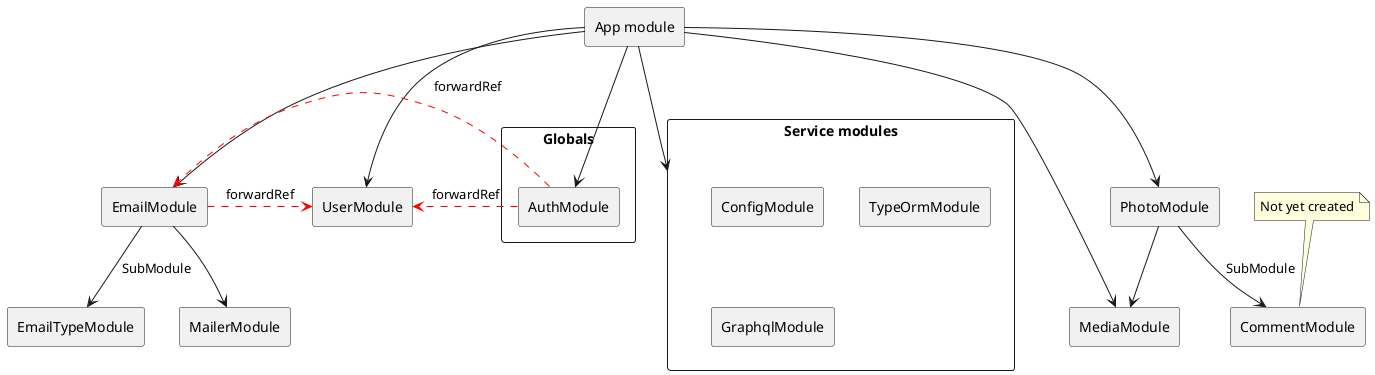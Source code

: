 @startuml
' Define components
rectangle "App module" as AppModule
rectangle "Service modules" {
    rectangle ConfigModule
    rectangle TypeOrmModule
    rectangle GraphqlModule
}
rectangle "Globals" {
    rectangle AuthModule
}
rectangle MediaModule
rectangle PhotoModule
rectangle CommentModule
rectangle UserModule
rectangle EmailModule
rectangle EmailTypeModule
rectangle MailerModule
' Comments
note top of CommentModule
    Not yet created
end note
' Define relationships
AppModule --> MediaModule
AppModule --> PhotoModule
AppModule --> UserModule
AppModule --> EmailModule
AppModule --> AuthModule
AppModule --> "Service modules"
PhotoModule --> MediaModule
PhotoModule --> CommentModule : SubModule
EmailModule --> EmailTypeModule : SubModule
EmailModule --> MailerModule
' Forward references (red arrows)
EmailModule .[#red]> UserModule : forwardRef
AuthModule .[#red]> UserModule : forwardRef
AuthModule .[#red]> EmailModule : forwardRef
@enduml